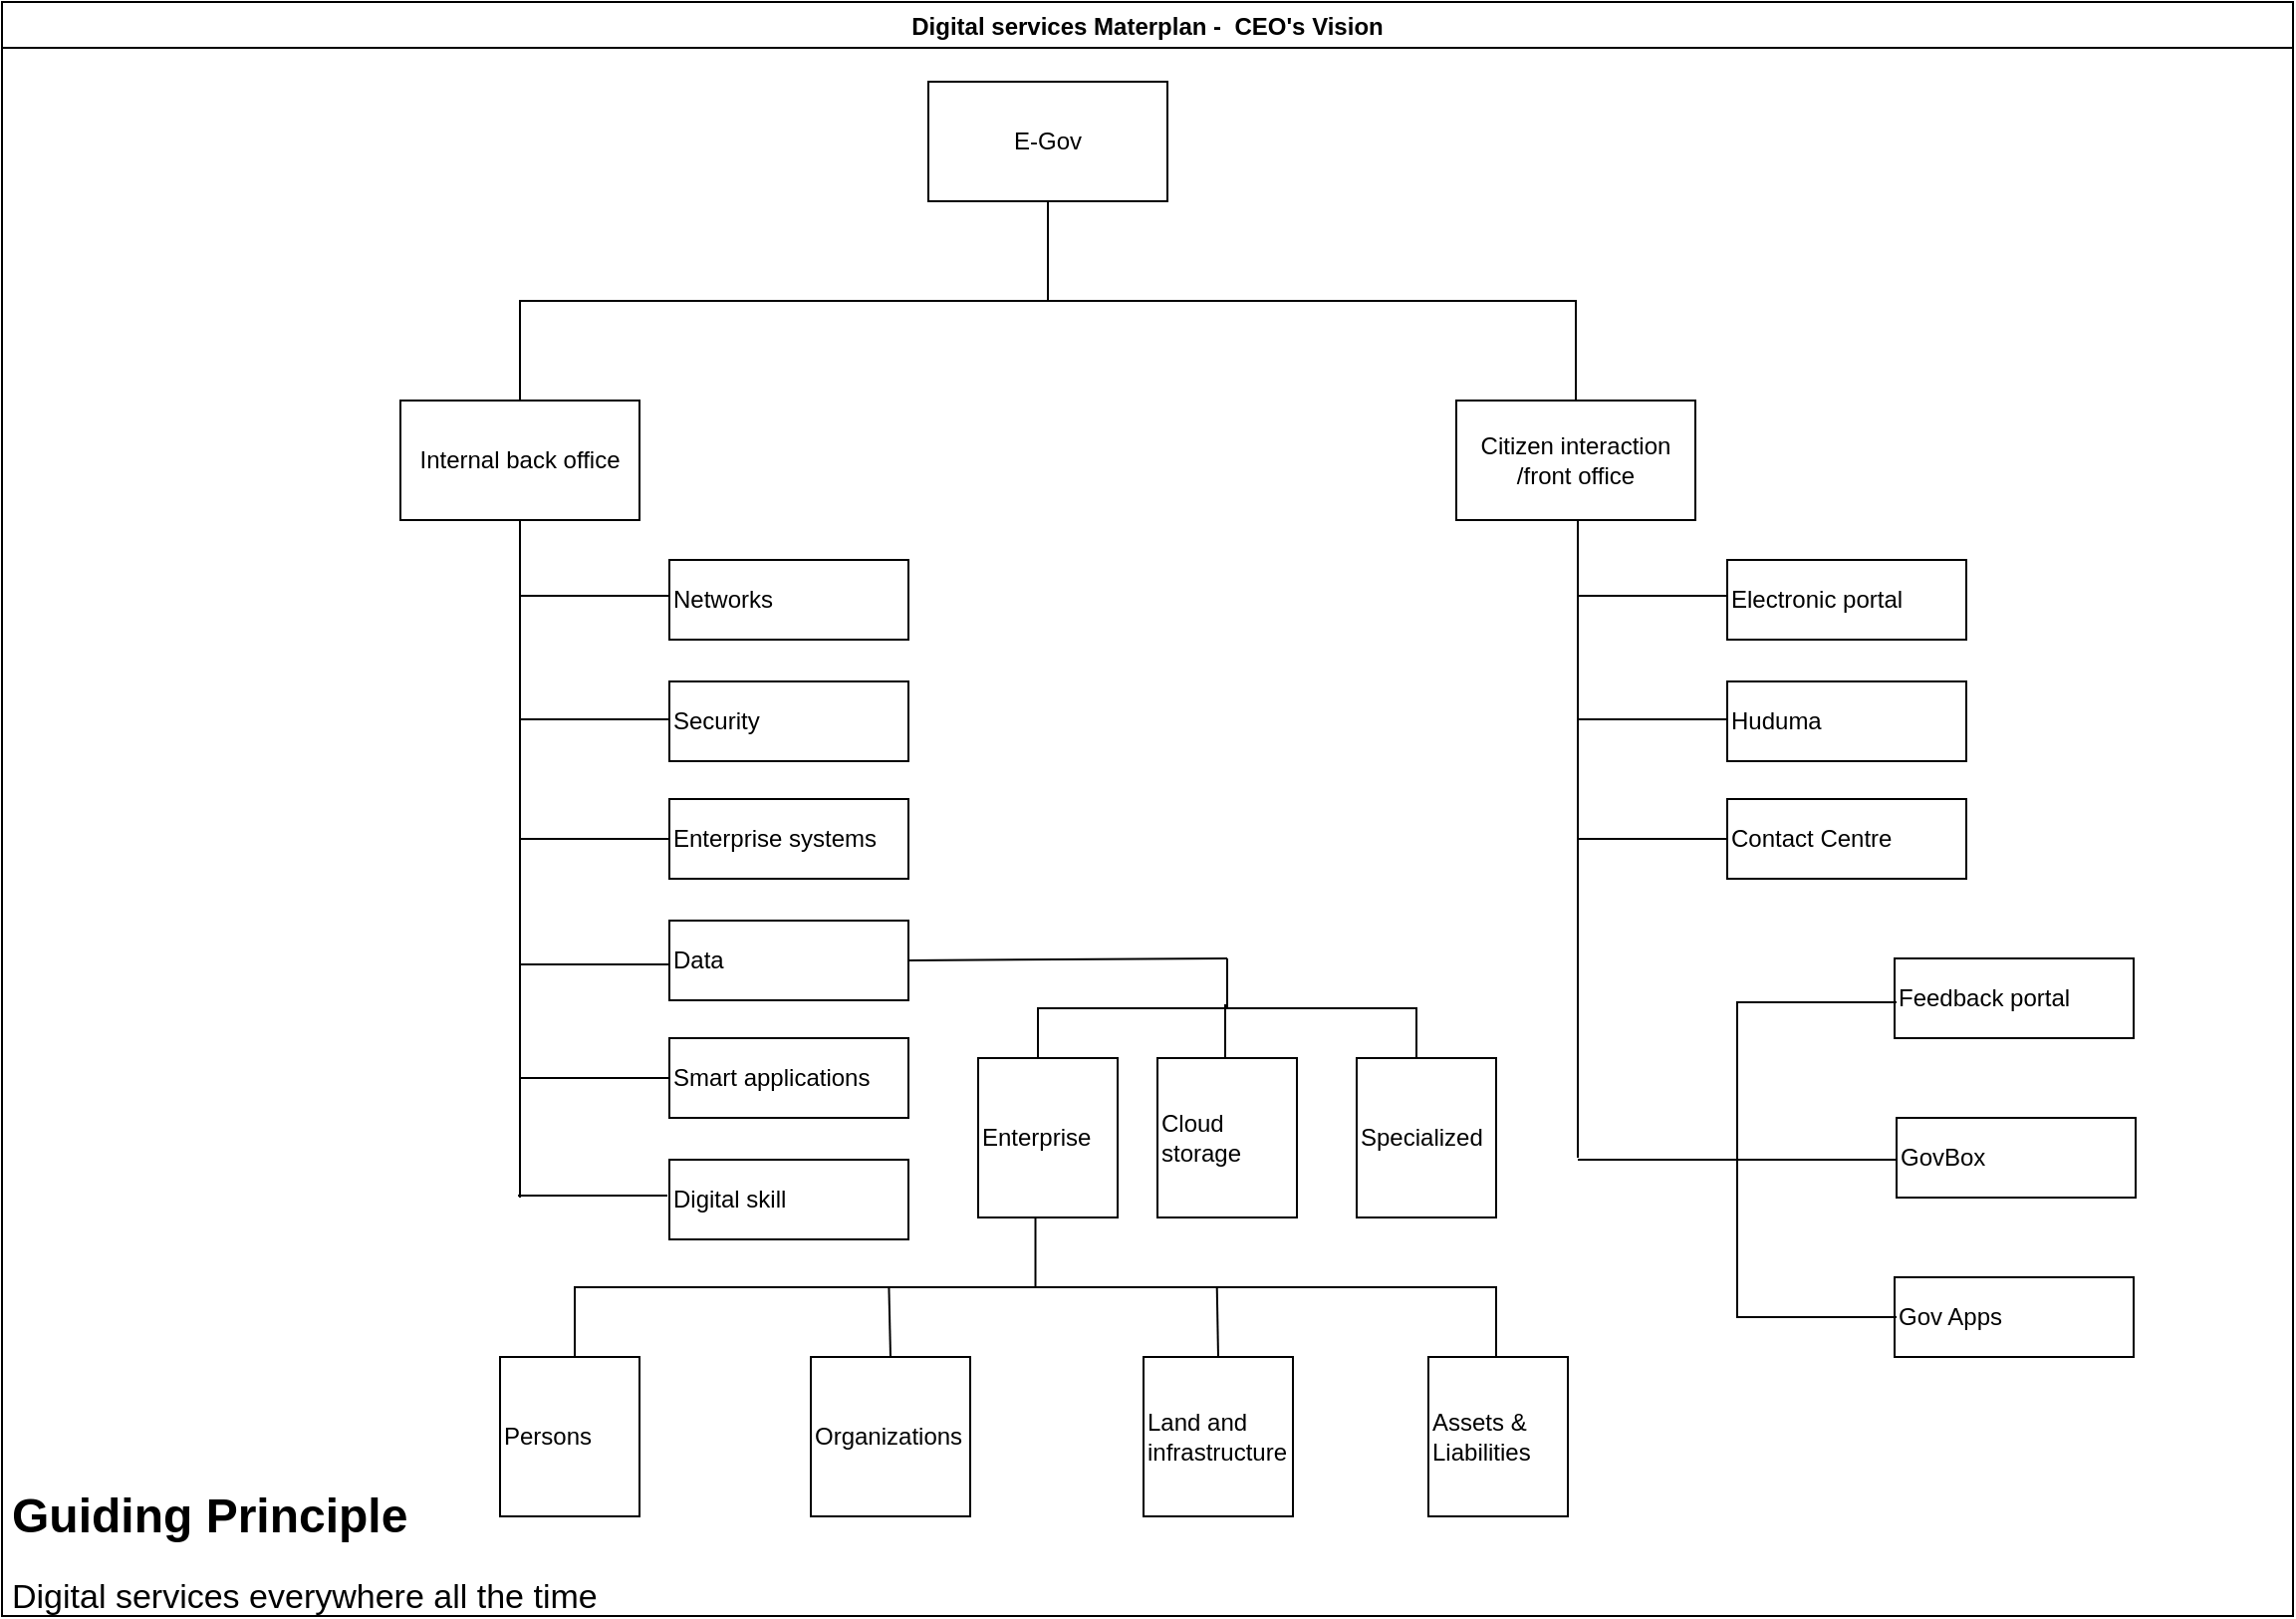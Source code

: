 <mxfile version="14.7.4" type="github">
  <diagram id="gTLhI4B2nnuSLGDJgcNC" name="Page-1">
    <mxGraphModel dx="1038" dy="508" grid="1" gridSize="10" guides="1" tooltips="1" connect="1" arrows="1" fold="1" page="1" pageScale="1" pageWidth="1169" pageHeight="827" math="0" shadow="0">
      <root>
        <mxCell id="0" />
        <mxCell id="1" parent="0" />
        <mxCell id="Ijk1C0J5Z4JsHxGwTTIQ-1" value="Digital services Materplan -  CEO&#39;s Vision" style="swimlane;" vertex="1" parent="1">
          <mxGeometry x="10" y="10" width="1150" height="810" as="geometry" />
        </mxCell>
        <mxCell id="Ijk1C0J5Z4JsHxGwTTIQ-2" value="&lt;h1&gt;Guiding Principle&lt;/h1&gt;&lt;p&gt;&lt;font style=&quot;font-size: 17px&quot;&gt;Digital services everywhere all the time&lt;/font&gt;&lt;br&gt;&lt;/p&gt;" style="text;html=1;strokeColor=none;fillColor=none;spacing=5;spacingTop=-20;whiteSpace=wrap;overflow=hidden;rounded=0;" vertex="1" parent="Ijk1C0J5Z4JsHxGwTTIQ-1">
          <mxGeometry y="740" width="410" height="70" as="geometry" />
        </mxCell>
        <mxCell id="Ijk1C0J5Z4JsHxGwTTIQ-3" value="E-Gov" style="rounded=0;whiteSpace=wrap;html=1;" vertex="1" parent="Ijk1C0J5Z4JsHxGwTTIQ-1">
          <mxGeometry x="465" y="40" width="120" height="60" as="geometry" />
        </mxCell>
        <mxCell id="Ijk1C0J5Z4JsHxGwTTIQ-4" value="Internal back office" style="rounded=0;whiteSpace=wrap;html=1;" vertex="1" parent="Ijk1C0J5Z4JsHxGwTTIQ-1">
          <mxGeometry x="200" y="200" width="120" height="60" as="geometry" />
        </mxCell>
        <mxCell id="Ijk1C0J5Z4JsHxGwTTIQ-5" value="Citizen interaction /front office" style="rounded=0;whiteSpace=wrap;html=1;" vertex="1" parent="Ijk1C0J5Z4JsHxGwTTIQ-1">
          <mxGeometry x="730" y="200" width="120" height="60" as="geometry" />
        </mxCell>
        <mxCell id="Ijk1C0J5Z4JsHxGwTTIQ-14" value="Security" style="rounded=0;whiteSpace=wrap;html=1;align=left;" vertex="1" parent="Ijk1C0J5Z4JsHxGwTTIQ-1">
          <mxGeometry x="335" y="341" width="120" height="40" as="geometry" />
        </mxCell>
        <mxCell id="Ijk1C0J5Z4JsHxGwTTIQ-15" value="Data" style="rounded=0;whiteSpace=wrap;html=1;align=left;" vertex="1" parent="Ijk1C0J5Z4JsHxGwTTIQ-1">
          <mxGeometry x="335" y="461" width="120" height="40" as="geometry" />
        </mxCell>
        <mxCell id="Ijk1C0J5Z4JsHxGwTTIQ-16" value="Enterprise systems" style="rounded=0;whiteSpace=wrap;html=1;align=left;" vertex="1" parent="Ijk1C0J5Z4JsHxGwTTIQ-1">
          <mxGeometry x="335" y="400" width="120" height="40" as="geometry" />
        </mxCell>
        <mxCell id="Ijk1C0J5Z4JsHxGwTTIQ-17" value="Digital skill" style="rounded=0;whiteSpace=wrap;html=1;align=left;" vertex="1" parent="Ijk1C0J5Z4JsHxGwTTIQ-1">
          <mxGeometry x="335" y="581" width="120" height="40" as="geometry" />
        </mxCell>
        <mxCell id="Ijk1C0J5Z4JsHxGwTTIQ-18" value="Smart applications" style="rounded=0;whiteSpace=wrap;html=1;align=left;" vertex="1" parent="Ijk1C0J5Z4JsHxGwTTIQ-1">
          <mxGeometry x="335" y="520" width="120" height="40" as="geometry" />
        </mxCell>
        <mxCell id="Ijk1C0J5Z4JsHxGwTTIQ-25" value="Huduma" style="rounded=0;whiteSpace=wrap;html=1;align=left;" vertex="1" parent="Ijk1C0J5Z4JsHxGwTTIQ-1">
          <mxGeometry x="866" y="341" width="120" height="40" as="geometry" />
        </mxCell>
        <mxCell id="Ijk1C0J5Z4JsHxGwTTIQ-27" value="Contact Centre" style="rounded=0;whiteSpace=wrap;html=1;align=left;" vertex="1" parent="Ijk1C0J5Z4JsHxGwTTIQ-1">
          <mxGeometry x="866" y="400" width="120" height="40" as="geometry" />
        </mxCell>
        <mxCell id="Ijk1C0J5Z4JsHxGwTTIQ-30" value="" style="endArrow=none;html=1;entryX=0.5;entryY=1;entryDx=0;entryDy=0;" edge="1" parent="Ijk1C0J5Z4JsHxGwTTIQ-1">
          <mxGeometry width="50" height="50" relative="1" as="geometry">
            <mxPoint x="791" y="580" as="sourcePoint" />
            <mxPoint x="791" y="260" as="targetPoint" />
          </mxGeometry>
        </mxCell>
        <mxCell id="Ijk1C0J5Z4JsHxGwTTIQ-31" value="Electronic portal" style="rounded=0;whiteSpace=wrap;html=1;align=left;" vertex="1" parent="Ijk1C0J5Z4JsHxGwTTIQ-1">
          <mxGeometry x="866" y="280" width="120" height="40" as="geometry" />
        </mxCell>
        <mxCell id="Ijk1C0J5Z4JsHxGwTTIQ-34" value="" style="endArrow=none;html=1;entryX=0;entryY=0.5;entryDx=0;entryDy=0;" edge="1" parent="Ijk1C0J5Z4JsHxGwTTIQ-1">
          <mxGeometry width="50" height="50" relative="1" as="geometry">
            <mxPoint x="791" y="420" as="sourcePoint" />
            <mxPoint x="866" y="420" as="targetPoint" />
          </mxGeometry>
        </mxCell>
        <mxCell id="Ijk1C0J5Z4JsHxGwTTIQ-35" value="" style="endArrow=none;html=1;entryX=0;entryY=0.5;entryDx=0;entryDy=0;" edge="1" parent="Ijk1C0J5Z4JsHxGwTTIQ-1">
          <mxGeometry width="50" height="50" relative="1" as="geometry">
            <mxPoint x="791" y="360" as="sourcePoint" />
            <mxPoint x="866" y="360" as="targetPoint" />
          </mxGeometry>
        </mxCell>
        <mxCell id="Ijk1C0J5Z4JsHxGwTTIQ-36" value="" style="endArrow=none;html=1;entryX=0;entryY=0.5;entryDx=0;entryDy=0;" edge="1" parent="Ijk1C0J5Z4JsHxGwTTIQ-1">
          <mxGeometry width="50" height="50" relative="1" as="geometry">
            <mxPoint x="791" y="298" as="sourcePoint" />
            <mxPoint x="866" y="298" as="targetPoint" />
          </mxGeometry>
        </mxCell>
        <mxCell id="Ijk1C0J5Z4JsHxGwTTIQ-39" value="Feedback portal" style="rounded=0;whiteSpace=wrap;html=1;align=left;" vertex="1" parent="Ijk1C0J5Z4JsHxGwTTIQ-1">
          <mxGeometry x="950" y="480" width="120" height="40" as="geometry" />
        </mxCell>
        <mxCell id="Ijk1C0J5Z4JsHxGwTTIQ-42" value="Gov Apps" style="rounded=0;whiteSpace=wrap;html=1;align=left;" vertex="1" parent="Ijk1C0J5Z4JsHxGwTTIQ-1">
          <mxGeometry x="950" y="640" width="120" height="40" as="geometry" />
        </mxCell>
        <mxCell id="Ijk1C0J5Z4JsHxGwTTIQ-47" value="" style="strokeWidth=1;html=1;shape=mxgraph.flowchart.annotation_2;align=left;labelPosition=right;pointerEvents=1;fontSize=12;direction=south;" vertex="1" parent="Ijk1C0J5Z4JsHxGwTTIQ-1">
          <mxGeometry x="520" y="480" width="190" height="50" as="geometry" />
        </mxCell>
        <mxCell id="Ijk1C0J5Z4JsHxGwTTIQ-48" value="" style="endArrow=none;html=1;fontSize=12;exitX=1;exitY=0.5;exitDx=0;exitDy=0;entryX=0;entryY=0.5;entryDx=0;entryDy=0;entryPerimeter=0;" edge="1" parent="Ijk1C0J5Z4JsHxGwTTIQ-1" source="Ijk1C0J5Z4JsHxGwTTIQ-15" target="Ijk1C0J5Z4JsHxGwTTIQ-47">
          <mxGeometry width="50" height="50" relative="1" as="geometry">
            <mxPoint x="600" y="450" as="sourcePoint" />
            <mxPoint x="650" y="400" as="targetPoint" />
          </mxGeometry>
        </mxCell>
        <mxCell id="Ijk1C0J5Z4JsHxGwTTIQ-49" value="Enterprise" style="rounded=0;whiteSpace=wrap;html=1;align=left;direction=south;" vertex="1" parent="Ijk1C0J5Z4JsHxGwTTIQ-1">
          <mxGeometry x="490" y="530" width="70" height="80" as="geometry" />
        </mxCell>
        <mxCell id="Ijk1C0J5Z4JsHxGwTTIQ-51" value="Cloud storage" style="rounded=0;whiteSpace=wrap;html=1;align=left;direction=south;" vertex="1" parent="Ijk1C0J5Z4JsHxGwTTIQ-1">
          <mxGeometry x="580" y="530" width="70" height="80" as="geometry" />
        </mxCell>
        <mxCell id="Ijk1C0J5Z4JsHxGwTTIQ-52" value="Specialized" style="rounded=0;whiteSpace=wrap;html=1;align=left;direction=south;" vertex="1" parent="Ijk1C0J5Z4JsHxGwTTIQ-1">
          <mxGeometry x="680" y="530" width="70" height="80" as="geometry" />
        </mxCell>
        <mxCell id="Ijk1C0J5Z4JsHxGwTTIQ-53" value="" style="endArrow=none;html=1;fontSize=12;" edge="1" parent="Ijk1C0J5Z4JsHxGwTTIQ-1">
          <mxGeometry width="50" height="50" relative="1" as="geometry">
            <mxPoint x="614" y="530" as="sourcePoint" />
            <mxPoint x="614" y="503" as="targetPoint" />
          </mxGeometry>
        </mxCell>
        <mxCell id="Ijk1C0J5Z4JsHxGwTTIQ-54" value="" style="strokeWidth=1;html=1;shape=mxgraph.flowchart.annotation_2;align=left;labelPosition=right;pointerEvents=1;fontSize=12;direction=south;" vertex="1" parent="Ijk1C0J5Z4JsHxGwTTIQ-1">
          <mxGeometry x="287.5" y="610" width="462.5" height="70" as="geometry" />
        </mxCell>
        <mxCell id="Ijk1C0J5Z4JsHxGwTTIQ-55" value="Persons" style="rounded=0;whiteSpace=wrap;html=1;align=left;direction=south;" vertex="1" parent="Ijk1C0J5Z4JsHxGwTTIQ-1">
          <mxGeometry x="250" y="680" width="70" height="80" as="geometry" />
        </mxCell>
        <mxCell id="Ijk1C0J5Z4JsHxGwTTIQ-58" value="Assets &amp;amp; Liabilities" style="rounded=0;whiteSpace=wrap;html=1;align=left;direction=south;" vertex="1" parent="Ijk1C0J5Z4JsHxGwTTIQ-1">
          <mxGeometry x="716" y="680" width="70" height="80" as="geometry" />
        </mxCell>
        <mxCell id="Ijk1C0J5Z4JsHxGwTTIQ-57" value="Land and infrastructure" style="rounded=0;whiteSpace=wrap;html=1;align=left;direction=south;" vertex="1" parent="Ijk1C0J5Z4JsHxGwTTIQ-1">
          <mxGeometry x="573" y="680" width="75" height="80" as="geometry" />
        </mxCell>
        <mxCell id="Ijk1C0J5Z4JsHxGwTTIQ-56" value="Organizations" style="rounded=0;whiteSpace=wrap;html=1;align=left;direction=south;" vertex="1" parent="Ijk1C0J5Z4JsHxGwTTIQ-1">
          <mxGeometry x="406" y="680" width="80" height="80" as="geometry" />
        </mxCell>
        <mxCell id="Ijk1C0J5Z4JsHxGwTTIQ-59" value="" style="endArrow=none;html=1;fontSize=12;exitX=0;exitY=0.5;exitDx=0;exitDy=0;entryX=0.5;entryY=0.303;entryDx=0;entryDy=0;entryPerimeter=0;" edge="1" parent="Ijk1C0J5Z4JsHxGwTTIQ-1" source="Ijk1C0J5Z4JsHxGwTTIQ-57" target="Ijk1C0J5Z4JsHxGwTTIQ-54">
          <mxGeometry width="50" height="50" relative="1" as="geometry">
            <mxPoint x="640" y="690" as="sourcePoint" />
            <mxPoint x="690" y="640" as="targetPoint" />
          </mxGeometry>
        </mxCell>
        <mxCell id="Ijk1C0J5Z4JsHxGwTTIQ-91" value="" style="endArrow=none;html=1;fontSize=12;exitX=0;exitY=0.5;exitDx=0;exitDy=0;entryX=0.5;entryY=0.659;entryDx=0;entryDy=0;entryPerimeter=0;" edge="1" parent="Ijk1C0J5Z4JsHxGwTTIQ-1" source="Ijk1C0J5Z4JsHxGwTTIQ-56" target="Ijk1C0J5Z4JsHxGwTTIQ-54">
          <mxGeometry width="50" height="50" relative="1" as="geometry">
            <mxPoint x="950" y="750" as="sourcePoint" />
            <mxPoint x="949.862" y="715" as="targetPoint" />
          </mxGeometry>
        </mxCell>
        <mxCell id="Ijk1C0J5Z4JsHxGwTTIQ-7" value="" style="strokeWidth=1;html=1;shape=mxgraph.flowchart.annotation_2;align=left;labelPosition=right;pointerEvents=1;direction=south;" vertex="1" parent="1">
          <mxGeometry x="270" y="110" width="530" height="100" as="geometry" />
        </mxCell>
        <mxCell id="Ijk1C0J5Z4JsHxGwTTIQ-12" value="" style="endArrow=none;html=1;entryX=0.5;entryY=1;entryDx=0;entryDy=0;" edge="1" parent="1" target="Ijk1C0J5Z4JsHxGwTTIQ-4">
          <mxGeometry width="50" height="50" relative="1" as="geometry">
            <mxPoint x="270" y="610" as="sourcePoint" />
            <mxPoint x="420" y="370" as="targetPoint" />
          </mxGeometry>
        </mxCell>
        <mxCell id="Ijk1C0J5Z4JsHxGwTTIQ-13" value="Networks" style="rounded=0;whiteSpace=wrap;html=1;align=left;" vertex="1" parent="1">
          <mxGeometry x="345" y="290" width="120" height="40" as="geometry" />
        </mxCell>
        <mxCell id="Ijk1C0J5Z4JsHxGwTTIQ-19" value="" style="endArrow=none;html=1;entryX=0;entryY=0.5;entryDx=0;entryDy=0;" edge="1" parent="1" target="Ijk1C0J5Z4JsHxGwTTIQ-18">
          <mxGeometry width="50" height="50" relative="1" as="geometry">
            <mxPoint x="270" y="550" as="sourcePoint" />
            <mxPoint x="420" y="510" as="targetPoint" />
          </mxGeometry>
        </mxCell>
        <mxCell id="Ijk1C0J5Z4JsHxGwTTIQ-20" value="" style="endArrow=none;html=1;entryX=0;entryY=0.5;entryDx=0;entryDy=0;" edge="1" parent="1">
          <mxGeometry width="50" height="50" relative="1" as="geometry">
            <mxPoint x="270" y="493" as="sourcePoint" />
            <mxPoint x="345" y="493" as="targetPoint" />
          </mxGeometry>
        </mxCell>
        <mxCell id="Ijk1C0J5Z4JsHxGwTTIQ-21" value="" style="endArrow=none;html=1;entryX=0;entryY=0.5;entryDx=0;entryDy=0;" edge="1" parent="1">
          <mxGeometry width="50" height="50" relative="1" as="geometry">
            <mxPoint x="270" y="430" as="sourcePoint" />
            <mxPoint x="345" y="430" as="targetPoint" />
          </mxGeometry>
        </mxCell>
        <mxCell id="Ijk1C0J5Z4JsHxGwTTIQ-22" value="" style="endArrow=none;html=1;entryX=0;entryY=0.5;entryDx=0;entryDy=0;" edge="1" parent="1">
          <mxGeometry width="50" height="50" relative="1" as="geometry">
            <mxPoint x="270" y="370" as="sourcePoint" />
            <mxPoint x="345" y="370" as="targetPoint" />
          </mxGeometry>
        </mxCell>
        <mxCell id="Ijk1C0J5Z4JsHxGwTTIQ-23" value="" style="endArrow=none;html=1;entryX=0;entryY=0.5;entryDx=0;entryDy=0;" edge="1" parent="1">
          <mxGeometry width="50" height="50" relative="1" as="geometry">
            <mxPoint x="270" y="308" as="sourcePoint" />
            <mxPoint x="345" y="308" as="targetPoint" />
          </mxGeometry>
        </mxCell>
        <mxCell id="Ijk1C0J5Z4JsHxGwTTIQ-24" value="" style="endArrow=none;html=1;entryX=0;entryY=0.5;entryDx=0;entryDy=0;" edge="1" parent="1">
          <mxGeometry width="50" height="50" relative="1" as="geometry">
            <mxPoint x="269" y="609" as="sourcePoint" />
            <mxPoint x="344" y="609" as="targetPoint" />
          </mxGeometry>
        </mxCell>
        <mxCell id="Ijk1C0J5Z4JsHxGwTTIQ-38" value="" style="strokeWidth=1;html=1;shape=mxgraph.flowchart.annotation_2;align=left;labelPosition=right;pointerEvents=1;fontSize=12;" vertex="1" parent="1">
          <mxGeometry x="801" y="512" width="160" height="158" as="geometry" />
        </mxCell>
        <mxCell id="Ijk1C0J5Z4JsHxGwTTIQ-40" value="" style="endArrow=none;html=1;fontSize=12;entryX=1;entryY=0.5;entryDx=0;entryDy=0;entryPerimeter=0;exitX=0.481;exitY=0.506;exitDx=0;exitDy=0;exitPerimeter=0;" edge="1" parent="1" target="Ijk1C0J5Z4JsHxGwTTIQ-38">
          <mxGeometry width="50" height="50" relative="1" as="geometry">
            <mxPoint x="877.96" y="590.948" as="sourcePoint" />
            <mxPoint x="961" y="590" as="targetPoint" />
          </mxGeometry>
        </mxCell>
        <mxCell id="Ijk1C0J5Z4JsHxGwTTIQ-41" value="GovBox" style="rounded=0;whiteSpace=wrap;html=1;align=left;" vertex="1" parent="1">
          <mxGeometry x="961" y="570" width="120" height="40" as="geometry" />
        </mxCell>
      </root>
    </mxGraphModel>
  </diagram>
</mxfile>
